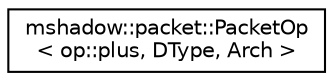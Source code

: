 digraph "Graphical Class Hierarchy"
{
 // LATEX_PDF_SIZE
  edge [fontname="Helvetica",fontsize="10",labelfontname="Helvetica",labelfontsize="10"];
  node [fontname="Helvetica",fontsize="10",shape=record];
  rankdir="LR";
  Node0 [label="mshadow::packet::PacketOp\l\< op::plus, DType, Arch \>",height=0.2,width=0.4,color="black", fillcolor="white", style="filled",URL="$structmshadow_1_1packet_1_1PacketOp_3_01op_1_1plus_00_01DType_00_01Arch_01_4.html",tooltip=" "];
}
